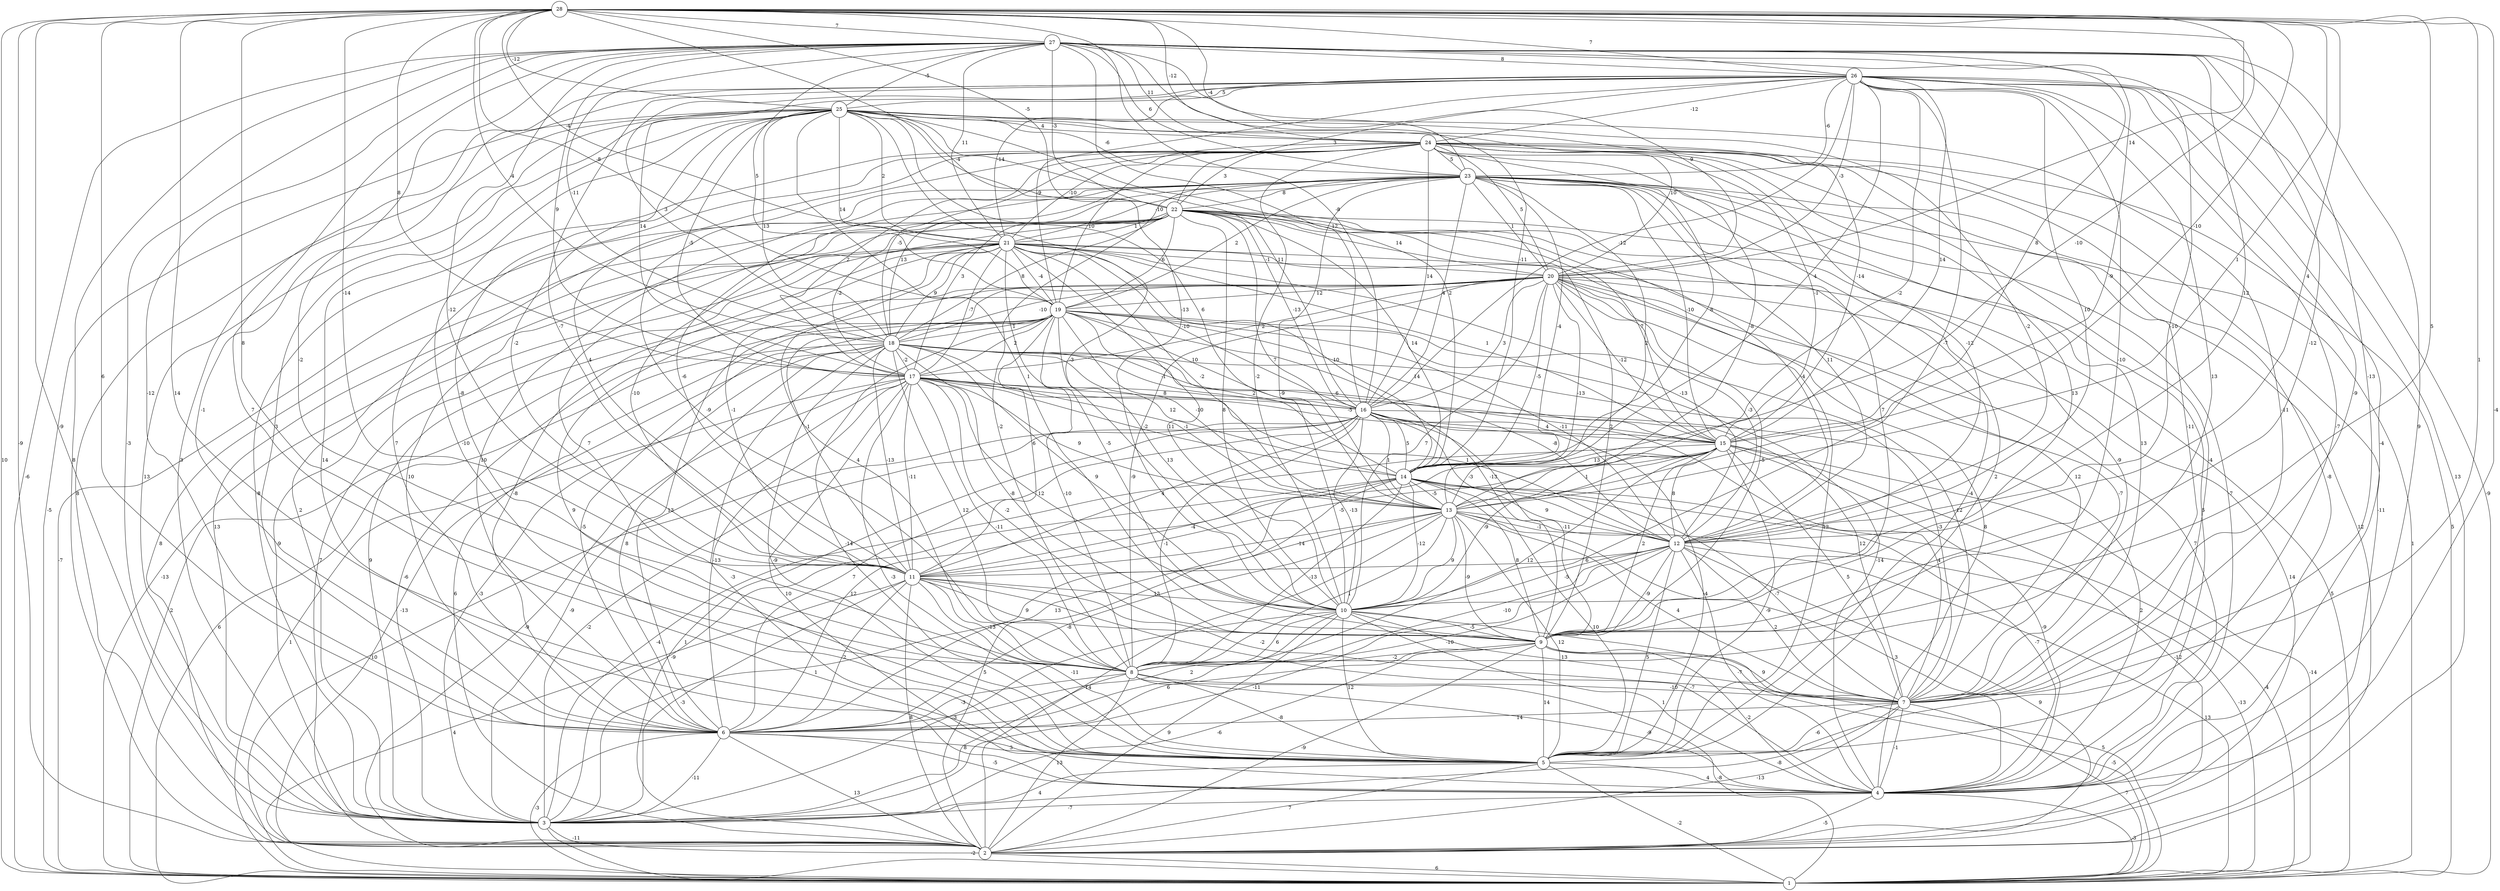 graph { 
	 fontname="Helvetica,Arial,sans-serif" 
	 node [shape = circle]; 
	 28 -- 1 [label = "10"];
	 28 -- 2 [label = "-9"];
	 28 -- 3 [label = "-9"];
	 28 -- 4 [label = "-4"];
	 28 -- 5 [label = "14"];
	 28 -- 6 [label = "6"];
	 28 -- 7 [label = "1"];
	 28 -- 8 [label = "8"];
	 28 -- 9 [label = "5"];
	 28 -- 10 [label = "-13"];
	 28 -- 11 [label = "-14"];
	 28 -- 12 [label = "4"];
	 28 -- 13 [label = "1"];
	 28 -- 14 [label = "-10"];
	 28 -- 15 [label = "-10"];
	 28 -- 16 [label = "-8"];
	 28 -- 17 [label = "8"];
	 28 -- 18 [label = "-4"];
	 28 -- 19 [label = "-8"];
	 28 -- 20 [label = "14"];
	 28 -- 21 [label = "-4"];
	 28 -- 22 [label = "-5"];
	 28 -- 23 [label = "-4"];
	 28 -- 24 [label = "-12"];
	 28 -- 25 [label = "-12"];
	 28 -- 26 [label = "7"];
	 28 -- 27 [label = "7"];
	 27 -- 1 [label = "-6"];
	 27 -- 2 [label = "8"];
	 27 -- 3 [label = "-3"];
	 27 -- 4 [label = "9"];
	 27 -- 5 [label = "7"];
	 27 -- 6 [label = "-12"];
	 27 -- 7 [label = "-13"];
	 27 -- 8 [label = "-2"];
	 27 -- 9 [label = "-12"];
	 27 -- 10 [label = "-10"];
	 27 -- 11 [label = "-12"];
	 27 -- 12 [label = "12"];
	 27 -- 13 [label = "-9"];
	 27 -- 14 [label = "-11"];
	 27 -- 15 [label = "8"];
	 27 -- 16 [label = "12"];
	 27 -- 17 [label = "9"];
	 27 -- 18 [label = "-11"];
	 27 -- 19 [label = "5"];
	 27 -- 20 [label = "-9"];
	 27 -- 21 [label = "11"];
	 27 -- 22 [label = "-3"];
	 27 -- 23 [label = "6"];
	 27 -- 24 [label = "11"];
	 27 -- 25 [label = "-5"];
	 27 -- 26 [label = "8"];
	 26 -- 1 [label = "-9"];
	 26 -- 2 [label = "13"];
	 26 -- 3 [label = "3"];
	 26 -- 4 [label = "-4"];
	 26 -- 5 [label = "-7"];
	 26 -- 6 [label = "-1"];
	 26 -- 7 [label = "-9"];
	 26 -- 8 [label = "13"];
	 26 -- 9 [label = "-10"];
	 26 -- 10 [label = "-7"];
	 26 -- 11 [label = "-7"];
	 26 -- 12 [label = "10"];
	 26 -- 13 [label = "-2"];
	 26 -- 14 [label = "4"];
	 26 -- 15 [label = "14"];
	 26 -- 16 [label = "-12"];
	 26 -- 17 [label = "14"];
	 26 -- 18 [label = "3"];
	 26 -- 19 [label = "-9"];
	 26 -- 20 [label = "-3"];
	 26 -- 21 [label = "-14"];
	 26 -- 22 [label = "3"];
	 26 -- 23 [label = "-6"];
	 26 -- 24 [label = "-12"];
	 26 -- 25 [label = "5"];
	 25 -- 1 [label = "-5"];
	 25 -- 2 [label = "8"];
	 25 -- 3 [label = "13"];
	 25 -- 4 [label = "14"];
	 25 -- 5 [label = "-10"];
	 25 -- 6 [label = "3"];
	 25 -- 7 [label = "-11"];
	 25 -- 8 [label = "-8"];
	 25 -- 9 [label = "1"];
	 25 -- 10 [label = "-3"];
	 25 -- 11 [label = "-2"];
	 25 -- 12 [label = "-2"];
	 25 -- 13 [label = "6"];
	 25 -- 14 [label = "2"];
	 25 -- 15 [label = "-14"];
	 25 -- 16 [label = "11"];
	 25 -- 17 [label = "-5"];
	 25 -- 18 [label = "13"];
	 25 -- 19 [label = "14"];
	 25 -- 20 [label = "10"];
	 25 -- 21 [label = "2"];
	 25 -- 22 [label = "-4"];
	 25 -- 23 [label = "-6"];
	 25 -- 24 [label = "4"];
	 24 -- 1 [label = "5"];
	 24 -- 2 [label = "-11"];
	 24 -- 3 [label = "-8"];
	 24 -- 4 [label = "-8"];
	 24 -- 5 [label = "-4"];
	 24 -- 6 [label = "7"];
	 24 -- 7 [label = "-11"];
	 24 -- 8 [label = "-9"];
	 24 -- 9 [label = "13"];
	 24 -- 10 [label = "-2"];
	 24 -- 11 [label = "4"];
	 24 -- 12 [label = "-12"];
	 24 -- 13 [label = "-8"];
	 24 -- 14 [label = "8"];
	 24 -- 15 [label = "-1"];
	 24 -- 16 [label = "14"];
	 24 -- 17 [label = "2"];
	 24 -- 18 [label = "-5"];
	 24 -- 19 [label = "10"];
	 24 -- 20 [label = "5"];
	 24 -- 21 [label = "-10"];
	 24 -- 22 [label = "3"];
	 24 -- 23 [label = "5"];
	 23 -- 1 [label = "1"];
	 23 -- 2 [label = "12"];
	 23 -- 3 [label = "2"];
	 23 -- 4 [label = "-7"];
	 23 -- 5 [label = "2"];
	 23 -- 6 [label = "10"];
	 23 -- 7 [label = "13"];
	 23 -- 8 [label = "-2"];
	 23 -- 9 [label = "7"];
	 23 -- 10 [label = "-9"];
	 23 -- 11 [label = "-6"];
	 23 -- 12 [label = "11"];
	 23 -- 13 [label = "2"];
	 23 -- 14 [label = "-4"];
	 23 -- 15 [label = "-10"];
	 23 -- 16 [label = "4"];
	 23 -- 17 [label = "3"];
	 23 -- 18 [label = "13"];
	 23 -- 19 [label = "2"];
	 23 -- 20 [label = "1"];
	 23 -- 21 [label = "-10"];
	 23 -- 22 [label = "8"];
	 22 -- 1 [label = "-7"];
	 22 -- 2 [label = "8"];
	 22 -- 3 [label = "13"];
	 22 -- 4 [label = "5"];
	 22 -- 5 [label = "-4"];
	 22 -- 6 [label = "10"];
	 22 -- 7 [label = "-9"];
	 22 -- 8 [label = "7"];
	 22 -- 9 [label = "2"];
	 22 -- 10 [label = "8"];
	 22 -- 11 [label = "-10"];
	 22 -- 12 [label = "-4"];
	 22 -- 13 [label = "7"];
	 22 -- 14 [label = "14"];
	 22 -- 15 [label = "7"];
	 22 -- 16 [label = "-13"];
	 22 -- 17 [label = "-2"];
	 22 -- 18 [label = "8"];
	 22 -- 19 [label = "6"];
	 22 -- 20 [label = "14"];
	 22 -- 21 [label = "1"];
	 21 -- 1 [label = "-13"];
	 21 -- 2 [label = "7"];
	 21 -- 3 [label = "-9"];
	 21 -- 4 [label = "8"];
	 21 -- 5 [label = "9"];
	 21 -- 6 [label = "-8"];
	 21 -- 7 [label = "12"];
	 21 -- 8 [label = "4"];
	 21 -- 9 [label = "-5"];
	 21 -- 10 [label = "11"];
	 21 -- 11 [label = "-1"];
	 21 -- 12 [label = "-13"];
	 21 -- 13 [label = "-2"];
	 21 -- 14 [label = "10"];
	 21 -- 15 [label = "1"];
	 21 -- 16 [label = "-10"];
	 21 -- 17 [label = "-7"];
	 21 -- 18 [label = "9"];
	 21 -- 19 [label = "-4"];
	 21 -- 20 [label = "-1"];
	 20 -- 1 [label = "5"];
	 20 -- 2 [label = "14"];
	 20 -- 3 [label = "9"];
	 20 -- 4 [label = "7"];
	 20 -- 5 [label = "12"];
	 20 -- 6 [label = "13"];
	 20 -- 7 [label = "-7"];
	 20 -- 8 [label = "-9"];
	 20 -- 9 [label = "-5"];
	 20 -- 10 [label = "7"];
	 20 -- 11 [label = "-1"];
	 20 -- 12 [label = "-3"];
	 20 -- 13 [label = "-13"];
	 20 -- 14 [label = "-5"];
	 20 -- 15 [label = "-12"];
	 20 -- 16 [label = "3"];
	 20 -- 17 [label = "2"];
	 20 -- 18 [label = "-10"];
	 20 -- 19 [label = "12"];
	 19 -- 1 [label = "2"];
	 19 -- 2 [label = "6"];
	 19 -- 3 [label = "-6"];
	 19 -- 4 [label = "-14"];
	 19 -- 5 [label = "-14"];
	 19 -- 6 [label = "-5"];
	 19 -- 7 [label = "12"];
	 19 -- 8 [label = "-10"];
	 19 -- 9 [label = "-13"];
	 19 -- 10 [label = "13"];
	 19 -- 11 [label = "6"];
	 19 -- 12 [label = "-11"];
	 19 -- 13 [label = "-10"];
	 19 -- 14 [label = "2"];
	 19 -- 15 [label = "14"];
	 19 -- 16 [label = "10"];
	 19 -- 17 [label = "2"];
	 19 -- 18 [label = "1"];
	 18 -- 1 [label = "6"];
	 18 -- 2 [label = "-13"];
	 18 -- 3 [label = "-3"];
	 18 -- 4 [label = "-3"];
	 18 -- 5 [label = "-9"];
	 18 -- 6 [label = "8"];
	 18 -- 7 [label = "-3"];
	 18 -- 8 [label = "12"];
	 18 -- 9 [label = "-8"];
	 18 -- 10 [label = "9"];
	 18 -- 11 [label = "-13"];
	 18 -- 12 [label = "-8"];
	 18 -- 13 [label = "-1"];
	 18 -- 14 [label = "12"];
	 18 -- 15 [label = "6"];
	 18 -- 16 [label = "-1"];
	 18 -- 17 [label = "-2"];
	 17 -- 1 [label = "1"];
	 17 -- 2 [label = "-9"];
	 17 -- 3 [label = "-9"];
	 17 -- 4 [label = "10"];
	 17 -- 5 [label = "-3"];
	 17 -- 6 [label = "-13"];
	 17 -- 7 [label = "12"];
	 17 -- 8 [label = "-11"];
	 17 -- 9 [label = "-2"];
	 17 -- 10 [label = "12"];
	 17 -- 11 [label = "-11"];
	 17 -- 12 [label = "1"];
	 17 -- 13 [label = "9"];
	 17 -- 14 [label = "-2"];
	 17 -- 15 [label = "-5"];
	 17 -- 16 [label = "8"];
	 16 -- 1 [label = "10"];
	 16 -- 2 [label = "1"];
	 16 -- 3 [label = "-2"];
	 16 -- 4 [label = "2"];
	 16 -- 5 [label = "-4"];
	 16 -- 6 [label = "7"];
	 16 -- 7 [label = "4"];
	 16 -- 8 [label = "-1"];
	 16 -- 9 [label = "-11"];
	 16 -- 10 [label = "-13"];
	 16 -- 11 [label = "4"];
	 16 -- 12 [label = "-3"];
	 16 -- 13 [label = "1"];
	 16 -- 14 [label = "5"];
	 16 -- 15 [label = "4"];
	 15 -- 1 [label = "-14"];
	 15 -- 2 [label = "-12"];
	 15 -- 3 [label = "-4"];
	 15 -- 4 [label = "-9"];
	 15 -- 5 [label = "-9"];
	 15 -- 6 [label = "12"];
	 15 -- 7 [label = "5"];
	 15 -- 8 [label = "12"];
	 15 -- 9 [label = "2"];
	 15 -- 10 [label = "-9"];
	 15 -- 11 [label = "-5"];
	 15 -- 12 [label = "8"];
	 15 -- 13 [label = "1"];
	 15 -- 14 [label = "13"];
	 14 -- 1 [label = "-4"];
	 14 -- 2 [label = "5"];
	 14 -- 3 [label = "-9"];
	 14 -- 4 [label = "-7"];
	 14 -- 5 [label = "10"];
	 14 -- 6 [label = "13"];
	 14 -- 7 [label = "-7"];
	 14 -- 8 [label = "-13"];
	 14 -- 9 [label = "8"];
	 14 -- 10 [label = "-12"];
	 14 -- 11 [label = "-4"];
	 14 -- 12 [label = "9"];
	 14 -- 13 [label = "-5"];
	 13 -- 1 [label = "-13"];
	 13 -- 2 [label = "14"];
	 13 -- 3 [label = "1"];
	 13 -- 4 [label = "3"];
	 13 -- 5 [label = "12"];
	 13 -- 6 [label = "-8"];
	 13 -- 7 [label = "4"];
	 13 -- 8 [label = "1"];
	 13 -- 9 [label = "-9"];
	 13 -- 10 [label = "9"];
	 13 -- 11 [label = "-14"];
	 13 -- 12 [label = "-1"];
	 12 -- 1 [label = "13"];
	 12 -- 2 [label = "9"];
	 12 -- 3 [label = "-11"];
	 12 -- 4 [label = "-7"];
	 12 -- 5 [label = "5"];
	 12 -- 6 [label = "-10"];
	 12 -- 7 [label = "2"];
	 12 -- 8 [label = "-10"];
	 12 -- 9 [label = "-9"];
	 12 -- 10 [label = "-5"];
	 12 -- 11 [label = "6"];
	 11 -- 1 [label = "4"];
	 11 -- 2 [label = "8"];
	 11 -- 3 [label = "-3"];
	 11 -- 4 [label = "-7"];
	 11 -- 5 [label = "-11"];
	 11 -- 6 [label = "2"];
	 11 -- 7 [label = "-2"];
	 11 -- 8 [label = "-13"];
	 11 -- 9 [label = "9"];
	 11 -- 10 [label = "13"];
	 10 -- 1 [label = "5"];
	 10 -- 2 [label = "9"];
	 10 -- 3 [label = "-3"];
	 10 -- 4 [label = "1"];
	 10 -- 5 [label = "12"];
	 10 -- 6 [label = "2"];
	 10 -- 7 [label = "13"];
	 10 -- 8 [label = "6"];
	 10 -- 9 [label = "-5"];
	 9 -- 1 [label = "-5"];
	 9 -- 2 [label = "-9"];
	 9 -- 3 [label = "-6"];
	 9 -- 4 [label = "-2"];
	 9 -- 5 [label = "14"];
	 9 -- 6 [label = "6"];
	 9 -- 7 [label = "9"];
	 9 -- 8 [label = "-2"];
	 8 -- 1 [label = "-8"];
	 8 -- 2 [label = "13"];
	 8 -- 3 [label = "8"];
	 8 -- 4 [label = "-9"];
	 8 -- 5 [label = "-8"];
	 8 -- 6 [label = "-3"];
	 8 -- 7 [label = "-10"];
	 7 -- 1 [label = "7"];
	 7 -- 2 [label = "-13"];
	 7 -- 3 [label = "-8"];
	 7 -- 4 [label = "-1"];
	 7 -- 5 [label = "-6"];
	 7 -- 6 [label = "14"];
	 6 -- 1 [label = "-3"];
	 6 -- 2 [label = "13"];
	 6 -- 3 [label = "-11"];
	 6 -- 4 [label = "-5"];
	 6 -- 5 [label = "3"];
	 5 -- 1 [label = "-2"];
	 5 -- 2 [label = "7"];
	 5 -- 3 [label = "4"];
	 5 -- 4 [label = "4"];
	 4 -- 1 [label = "-3"];
	 4 -- 2 [label = "-5"];
	 4 -- 3 [label = "-7"];
	 3 -- 1 [label = "-2"];
	 3 -- 2 [label = "-11"];
	 2 -- 1 [label = "6"];
	 1;
	 2;
	 3;
	 4;
	 5;
	 6;
	 7;
	 8;
	 9;
	 10;
	 11;
	 12;
	 13;
	 14;
	 15;
	 16;
	 17;
	 18;
	 19;
	 20;
	 21;
	 22;
	 23;
	 24;
	 25;
	 26;
	 27;
	 28;
}

